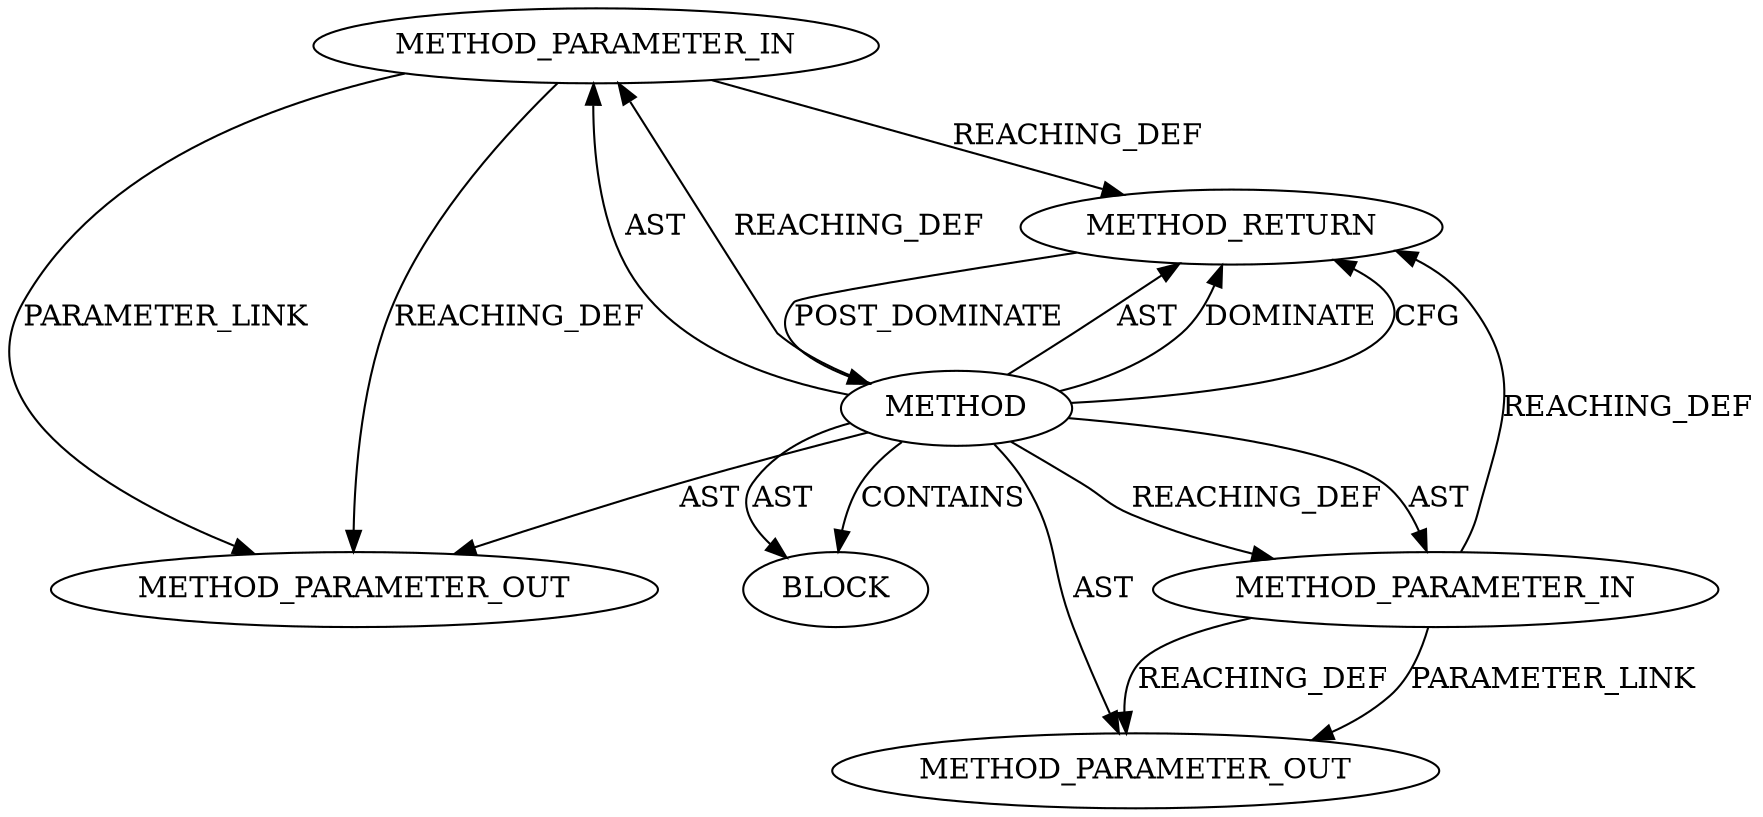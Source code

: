 digraph {
  13644 [label=METHOD_PARAMETER_OUT ORDER=2 CODE="p2" IS_VARIADIC=false TYPE_FULL_NAME="ANY" EVALUATION_STRATEGY="BY_VALUE" INDEX=2 NAME="p2"]
  12911 [label=BLOCK ORDER=1 ARGUMENT_INDEX=1 CODE="<empty>" TYPE_FULL_NAME="ANY"]
  13643 [label=METHOD_PARAMETER_OUT ORDER=1 CODE="p1" IS_VARIADIC=false TYPE_FULL_NAME="ANY" EVALUATION_STRATEGY="BY_VALUE" INDEX=1 NAME="p1"]
  12910 [label=METHOD_PARAMETER_IN ORDER=2 CODE="p2" IS_VARIADIC=false TYPE_FULL_NAME="ANY" EVALUATION_STRATEGY="BY_VALUE" INDEX=2 NAME="p2"]
  12912 [label=METHOD_RETURN ORDER=2 CODE="RET" TYPE_FULL_NAME="ANY" EVALUATION_STRATEGY="BY_VALUE"]
  12908 [label=METHOD AST_PARENT_TYPE="NAMESPACE_BLOCK" AST_PARENT_FULL_NAME="<global>" ORDER=0 CODE="<empty>" FULL_NAME="ceph_con_discard_requeued" IS_EXTERNAL=true FILENAME="<empty>" SIGNATURE="" NAME="ceph_con_discard_requeued"]
  12909 [label=METHOD_PARAMETER_IN ORDER=1 CODE="p1" IS_VARIADIC=false TYPE_FULL_NAME="ANY" EVALUATION_STRATEGY="BY_VALUE" INDEX=1 NAME="p1"]
  12910 -> 13644 [label=PARAMETER_LINK ]
  12908 -> 12912 [label=AST ]
  12909 -> 13643 [label=REACHING_DEF VARIABLE="p1"]
  12908 -> 12909 [label=REACHING_DEF VARIABLE=""]
  12908 -> 12912 [label=DOMINATE ]
  12908 -> 12909 [label=AST ]
  12910 -> 13644 [label=REACHING_DEF VARIABLE="p2"]
  12908 -> 12910 [label=AST ]
  12909 -> 13643 [label=PARAMETER_LINK ]
  12912 -> 12908 [label=POST_DOMINATE ]
  12908 -> 13643 [label=AST ]
  12908 -> 13644 [label=AST ]
  12910 -> 12912 [label=REACHING_DEF VARIABLE="p2"]
  12908 -> 12911 [label=AST ]
  12908 -> 12911 [label=CONTAINS ]
  12908 -> 12910 [label=REACHING_DEF VARIABLE=""]
  12908 -> 12912 [label=CFG ]
  12909 -> 12912 [label=REACHING_DEF VARIABLE="p1"]
}
